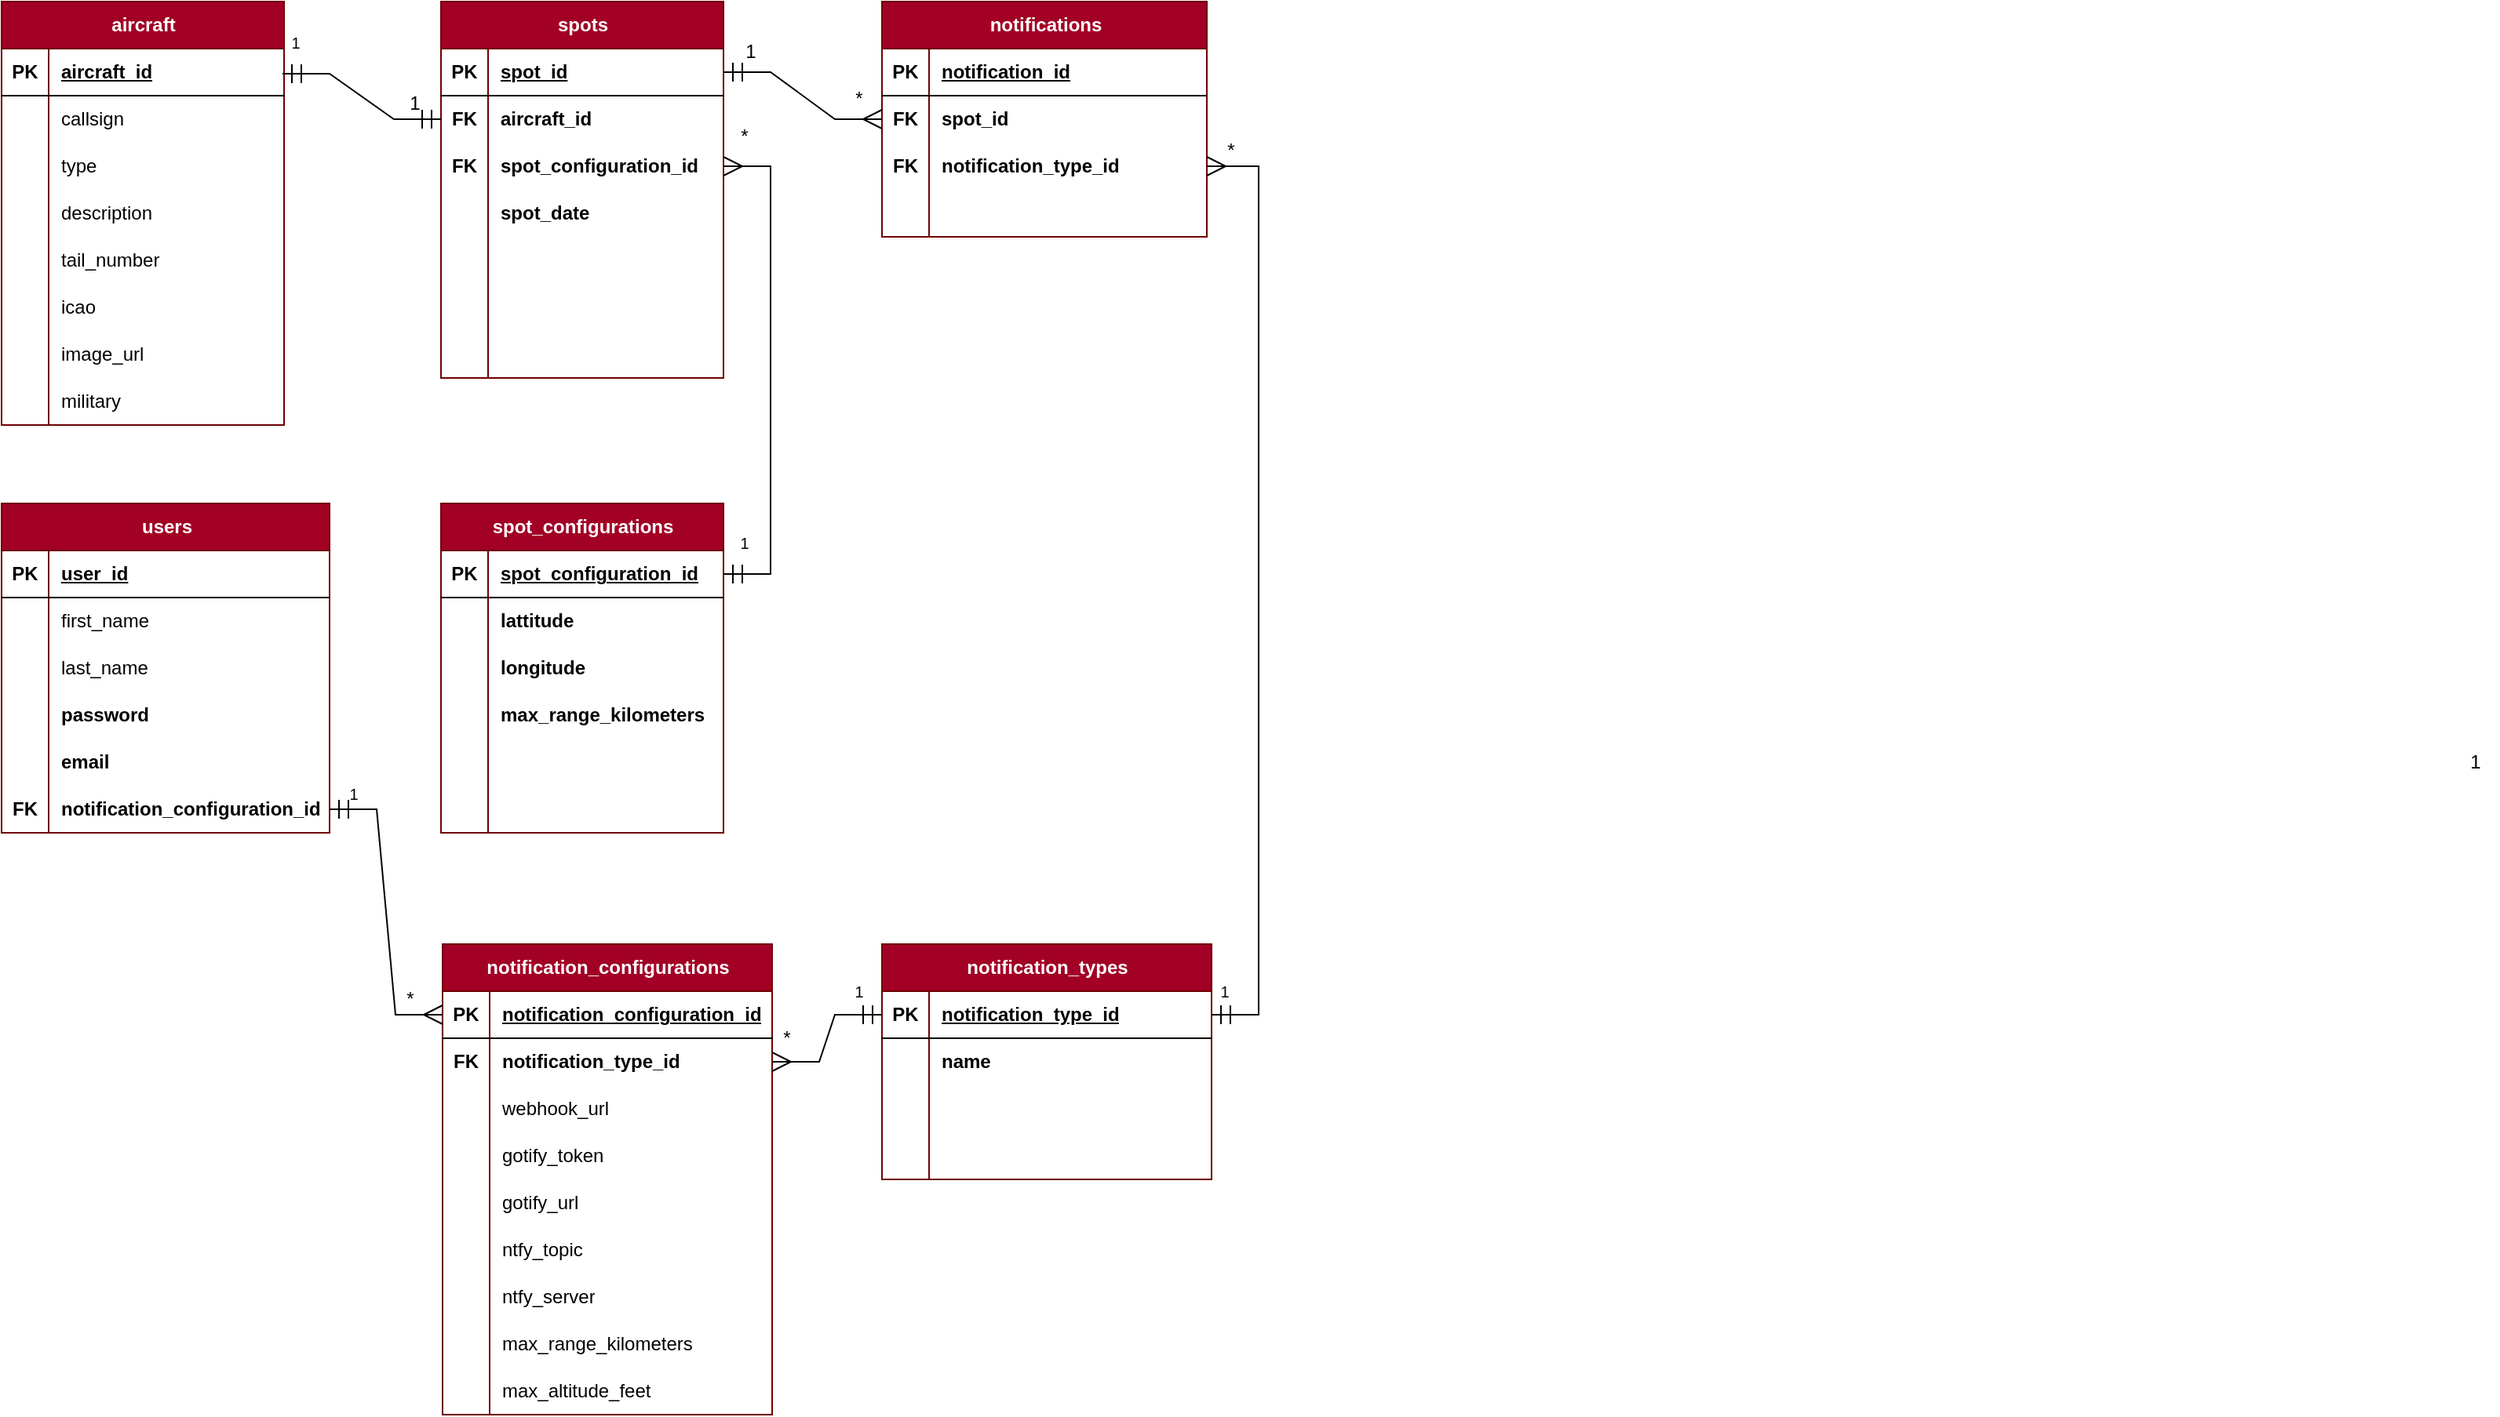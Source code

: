 <mxfile>
    <diagram name="Page-1" id="jRDV_WzgWw87SfVcb7c_">
        <mxGraphModel dx="1139" dy="764" grid="1" gridSize="10" guides="1" tooltips="1" connect="1" arrows="1" fold="1" page="1" pageScale="1" pageWidth="850" pageHeight="1100" math="0" shadow="0">
            <root>
                <mxCell id="0"/>
                <mxCell id="1" parent="0"/>
                <mxCell id="G4-IsYLLyJmyo3rNZANd-27" value="users" style="shape=table;startSize=30;container=1;collapsible=1;childLayout=tableLayout;fixedRows=1;rowLines=0;fontStyle=1;align=center;resizeLast=1;html=1;fillColor=#a20025;strokeColor=#6F0000;fontColor=#ffffff;" parent="1" vertex="1">
                    <mxGeometry x="39" y="400" width="209" height="210" as="geometry"/>
                </mxCell>
                <mxCell id="G4-IsYLLyJmyo3rNZANd-28" value="" style="shape=tableRow;horizontal=0;startSize=0;swimlaneHead=0;swimlaneBody=0;fillColor=none;collapsible=0;dropTarget=0;points=[[0,0.5],[1,0.5]];portConstraint=eastwest;top=0;left=0;right=0;bottom=1;" parent="G4-IsYLLyJmyo3rNZANd-27" vertex="1">
                    <mxGeometry y="30" width="209" height="30" as="geometry"/>
                </mxCell>
                <mxCell id="G4-IsYLLyJmyo3rNZANd-29" value="PK" style="shape=partialRectangle;connectable=0;fillColor=none;top=0;left=0;bottom=0;right=0;fontStyle=1;overflow=hidden;whiteSpace=wrap;html=1;" parent="G4-IsYLLyJmyo3rNZANd-28" vertex="1">
                    <mxGeometry width="30" height="30" as="geometry">
                        <mxRectangle width="30" height="30" as="alternateBounds"/>
                    </mxGeometry>
                </mxCell>
                <mxCell id="G4-IsYLLyJmyo3rNZANd-30" value="user_id" style="shape=partialRectangle;connectable=0;fillColor=none;top=0;left=0;bottom=0;right=0;align=left;spacingLeft=6;fontStyle=5;overflow=hidden;whiteSpace=wrap;html=1;" parent="G4-IsYLLyJmyo3rNZANd-28" vertex="1">
                    <mxGeometry x="30" width="179" height="30" as="geometry">
                        <mxRectangle width="179" height="30" as="alternateBounds"/>
                    </mxGeometry>
                </mxCell>
                <mxCell id="G4-IsYLLyJmyo3rNZANd-286" value="" style="shape=tableRow;horizontal=0;startSize=0;swimlaneHead=0;swimlaneBody=0;fillColor=none;collapsible=0;dropTarget=0;points=[[0,0.5],[1,0.5]];portConstraint=eastwest;top=0;left=0;right=0;bottom=0;" parent="G4-IsYLLyJmyo3rNZANd-27" vertex="1">
                    <mxGeometry y="60" width="209" height="30" as="geometry"/>
                </mxCell>
                <mxCell id="G4-IsYLLyJmyo3rNZANd-287" value="" style="shape=partialRectangle;connectable=0;fillColor=none;top=0;left=0;bottom=0;right=0;editable=1;overflow=hidden;whiteSpace=wrap;html=1;" parent="G4-IsYLLyJmyo3rNZANd-286" vertex="1">
                    <mxGeometry width="30" height="30" as="geometry">
                        <mxRectangle width="30" height="30" as="alternateBounds"/>
                    </mxGeometry>
                </mxCell>
                <mxCell id="G4-IsYLLyJmyo3rNZANd-288" value="first_name" style="shape=partialRectangle;connectable=0;fillColor=none;top=0;left=0;bottom=0;right=0;align=left;spacingLeft=6;overflow=hidden;whiteSpace=wrap;html=1;" parent="G4-IsYLLyJmyo3rNZANd-286" vertex="1">
                    <mxGeometry x="30" width="179" height="30" as="geometry">
                        <mxRectangle width="179" height="30" as="alternateBounds"/>
                    </mxGeometry>
                </mxCell>
                <mxCell id="G4-IsYLLyJmyo3rNZANd-34" value="" style="shape=tableRow;horizontal=0;startSize=0;swimlaneHead=0;swimlaneBody=0;fillColor=none;collapsible=0;dropTarget=0;points=[[0,0.5],[1,0.5]];portConstraint=eastwest;top=0;left=0;right=0;bottom=0;" parent="G4-IsYLLyJmyo3rNZANd-27" vertex="1">
                    <mxGeometry y="90" width="209" height="30" as="geometry"/>
                </mxCell>
                <mxCell id="G4-IsYLLyJmyo3rNZANd-35" value="" style="shape=partialRectangle;connectable=0;fillColor=none;top=0;left=0;bottom=0;right=0;editable=1;overflow=hidden;whiteSpace=wrap;html=1;" parent="G4-IsYLLyJmyo3rNZANd-34" vertex="1">
                    <mxGeometry width="30" height="30" as="geometry">
                        <mxRectangle width="30" height="30" as="alternateBounds"/>
                    </mxGeometry>
                </mxCell>
                <mxCell id="G4-IsYLLyJmyo3rNZANd-36" value="last_name" style="shape=partialRectangle;connectable=0;fillColor=none;top=0;left=0;bottom=0;right=0;align=left;spacingLeft=6;overflow=hidden;whiteSpace=wrap;html=1;" parent="G4-IsYLLyJmyo3rNZANd-34" vertex="1">
                    <mxGeometry x="30" width="179" height="30" as="geometry">
                        <mxRectangle width="179" height="30" as="alternateBounds"/>
                    </mxGeometry>
                </mxCell>
                <mxCell id="G4-IsYLLyJmyo3rNZANd-289" value="" style="shape=tableRow;horizontal=0;startSize=0;swimlaneHead=0;swimlaneBody=0;fillColor=none;collapsible=0;dropTarget=0;points=[[0,0.5],[1,0.5]];portConstraint=eastwest;top=0;left=0;right=0;bottom=0;" parent="G4-IsYLLyJmyo3rNZANd-27" vertex="1">
                    <mxGeometry y="120" width="209" height="30" as="geometry"/>
                </mxCell>
                <mxCell id="G4-IsYLLyJmyo3rNZANd-290" value="" style="shape=partialRectangle;connectable=0;fillColor=none;top=0;left=0;bottom=0;right=0;editable=1;overflow=hidden;whiteSpace=wrap;html=1;" parent="G4-IsYLLyJmyo3rNZANd-289" vertex="1">
                    <mxGeometry width="30" height="30" as="geometry">
                        <mxRectangle width="30" height="30" as="alternateBounds"/>
                    </mxGeometry>
                </mxCell>
                <mxCell id="G4-IsYLLyJmyo3rNZANd-291" value="&lt;b&gt;password&lt;/b&gt;" style="shape=partialRectangle;connectable=0;fillColor=none;top=0;left=0;bottom=0;right=0;align=left;spacingLeft=6;overflow=hidden;whiteSpace=wrap;html=1;" parent="G4-IsYLLyJmyo3rNZANd-289" vertex="1">
                    <mxGeometry x="30" width="179" height="30" as="geometry">
                        <mxRectangle width="179" height="30" as="alternateBounds"/>
                    </mxGeometry>
                </mxCell>
                <mxCell id="G4-IsYLLyJmyo3rNZANd-283" value="" style="shape=tableRow;horizontal=0;startSize=0;swimlaneHead=0;swimlaneBody=0;fillColor=none;collapsible=0;dropTarget=0;points=[[0,0.5],[1,0.5]];portConstraint=eastwest;top=0;left=0;right=0;bottom=0;" parent="G4-IsYLLyJmyo3rNZANd-27" vertex="1">
                    <mxGeometry y="150" width="209" height="30" as="geometry"/>
                </mxCell>
                <mxCell id="G4-IsYLLyJmyo3rNZANd-284" value="" style="shape=partialRectangle;connectable=0;fillColor=none;top=0;left=0;bottom=0;right=0;editable=1;overflow=hidden;whiteSpace=wrap;html=1;" parent="G4-IsYLLyJmyo3rNZANd-283" vertex="1">
                    <mxGeometry width="30" height="30" as="geometry">
                        <mxRectangle width="30" height="30" as="alternateBounds"/>
                    </mxGeometry>
                </mxCell>
                <mxCell id="G4-IsYLLyJmyo3rNZANd-285" value="&lt;b&gt;email&lt;/b&gt;" style="shape=partialRectangle;connectable=0;fillColor=none;top=0;left=0;bottom=0;right=0;align=left;spacingLeft=6;overflow=hidden;whiteSpace=wrap;html=1;" parent="G4-IsYLLyJmyo3rNZANd-283" vertex="1">
                    <mxGeometry x="30" width="179" height="30" as="geometry">
                        <mxRectangle width="179" height="30" as="alternateBounds"/>
                    </mxGeometry>
                </mxCell>
                <mxCell id="G4-IsYLLyJmyo3rNZANd-37" value="" style="shape=tableRow;horizontal=0;startSize=0;swimlaneHead=0;swimlaneBody=0;fillColor=none;collapsible=0;dropTarget=0;points=[[0,0.5],[1,0.5]];portConstraint=eastwest;top=0;left=0;right=0;bottom=0;" parent="G4-IsYLLyJmyo3rNZANd-27" vertex="1">
                    <mxGeometry y="180" width="209" height="30" as="geometry"/>
                </mxCell>
                <mxCell id="G4-IsYLLyJmyo3rNZANd-38" value="FK" style="shape=partialRectangle;connectable=0;fillColor=none;top=0;left=0;bottom=0;right=0;editable=1;overflow=hidden;whiteSpace=wrap;html=1;fontStyle=1" parent="G4-IsYLLyJmyo3rNZANd-37" vertex="1">
                    <mxGeometry width="30" height="30" as="geometry">
                        <mxRectangle width="30" height="30" as="alternateBounds"/>
                    </mxGeometry>
                </mxCell>
                <mxCell id="G4-IsYLLyJmyo3rNZANd-39" value="&lt;b&gt;notification_configuration_id&lt;/b&gt;" style="shape=partialRectangle;connectable=0;fillColor=none;top=0;left=0;bottom=0;right=0;align=left;spacingLeft=6;overflow=hidden;whiteSpace=wrap;html=1;" parent="G4-IsYLLyJmyo3rNZANd-37" vertex="1">
                    <mxGeometry x="30" width="179" height="30" as="geometry">
                        <mxRectangle width="179" height="30" as="alternateBounds"/>
                    </mxGeometry>
                </mxCell>
                <mxCell id="G4-IsYLLyJmyo3rNZANd-92" value="spots" style="shape=table;startSize=30;container=1;collapsible=1;childLayout=tableLayout;fixedRows=1;rowLines=0;fontStyle=1;align=center;resizeLast=1;html=1;fillColor=#a20025;strokeColor=#6F0000;fontColor=#ffffff;" parent="1" vertex="1">
                    <mxGeometry x="319" y="80" width="180" height="240" as="geometry"/>
                </mxCell>
                <mxCell id="G4-IsYLLyJmyo3rNZANd-93" value="" style="shape=tableRow;horizontal=0;startSize=0;swimlaneHead=0;swimlaneBody=0;fillColor=none;collapsible=0;dropTarget=0;points=[[0,0.5],[1,0.5]];portConstraint=eastwest;top=0;left=0;right=0;bottom=1;" parent="G4-IsYLLyJmyo3rNZANd-92" vertex="1">
                    <mxGeometry y="30" width="180" height="30" as="geometry"/>
                </mxCell>
                <mxCell id="G4-IsYLLyJmyo3rNZANd-94" value="PK" style="shape=partialRectangle;connectable=0;fillColor=none;top=0;left=0;bottom=0;right=0;fontStyle=1;overflow=hidden;whiteSpace=wrap;html=1;" parent="G4-IsYLLyJmyo3rNZANd-93" vertex="1">
                    <mxGeometry width="30" height="30" as="geometry">
                        <mxRectangle width="30" height="30" as="alternateBounds"/>
                    </mxGeometry>
                </mxCell>
                <mxCell id="G4-IsYLLyJmyo3rNZANd-95" value="spot_id" style="shape=partialRectangle;connectable=0;fillColor=none;top=0;left=0;bottom=0;right=0;align=left;spacingLeft=6;fontStyle=5;overflow=hidden;whiteSpace=wrap;html=1;" parent="G4-IsYLLyJmyo3rNZANd-93" vertex="1">
                    <mxGeometry x="30" width="150" height="30" as="geometry">
                        <mxRectangle width="150" height="30" as="alternateBounds"/>
                    </mxGeometry>
                </mxCell>
                <mxCell id="G4-IsYLLyJmyo3rNZANd-96" value="" style="shape=tableRow;horizontal=0;startSize=0;swimlaneHead=0;swimlaneBody=0;fillColor=none;collapsible=0;dropTarget=0;points=[[0,0.5],[1,0.5]];portConstraint=eastwest;top=0;left=0;right=0;bottom=0;" parent="G4-IsYLLyJmyo3rNZANd-92" vertex="1">
                    <mxGeometry y="60" width="180" height="30" as="geometry"/>
                </mxCell>
                <mxCell id="G4-IsYLLyJmyo3rNZANd-97" value="FK" style="shape=partialRectangle;connectable=0;fillColor=none;top=0;left=0;bottom=0;right=0;editable=1;overflow=hidden;whiteSpace=wrap;html=1;fontStyle=1" parent="G4-IsYLLyJmyo3rNZANd-96" vertex="1">
                    <mxGeometry width="30" height="30" as="geometry">
                        <mxRectangle width="30" height="30" as="alternateBounds"/>
                    </mxGeometry>
                </mxCell>
                <mxCell id="G4-IsYLLyJmyo3rNZANd-98" value="aircraft_id" style="shape=partialRectangle;connectable=0;fillColor=none;top=0;left=0;bottom=0;right=0;align=left;spacingLeft=6;overflow=hidden;whiteSpace=wrap;html=1;fontStyle=1" parent="G4-IsYLLyJmyo3rNZANd-96" vertex="1">
                    <mxGeometry x="30" width="150" height="30" as="geometry">
                        <mxRectangle width="150" height="30" as="alternateBounds"/>
                    </mxGeometry>
                </mxCell>
                <mxCell id="G4-IsYLLyJmyo3rNZANd-322" value="" style="shape=tableRow;horizontal=0;startSize=0;swimlaneHead=0;swimlaneBody=0;fillColor=none;collapsible=0;dropTarget=0;points=[[0,0.5],[1,0.5]];portConstraint=eastwest;top=0;left=0;right=0;bottom=0;" parent="G4-IsYLLyJmyo3rNZANd-92" vertex="1">
                    <mxGeometry y="90" width="180" height="30" as="geometry"/>
                </mxCell>
                <mxCell id="G4-IsYLLyJmyo3rNZANd-323" value="FK" style="shape=partialRectangle;connectable=0;fillColor=none;top=0;left=0;bottom=0;right=0;editable=1;overflow=hidden;whiteSpace=wrap;html=1;fontStyle=1" parent="G4-IsYLLyJmyo3rNZANd-322" vertex="1">
                    <mxGeometry width="30" height="30" as="geometry">
                        <mxRectangle width="30" height="30" as="alternateBounds"/>
                    </mxGeometry>
                </mxCell>
                <mxCell id="G4-IsYLLyJmyo3rNZANd-324" value="spot_configuration_id" style="shape=partialRectangle;connectable=0;fillColor=none;top=0;left=0;bottom=0;right=0;align=left;spacingLeft=6;overflow=hidden;whiteSpace=wrap;html=1;fontStyle=1" parent="G4-IsYLLyJmyo3rNZANd-322" vertex="1">
                    <mxGeometry x="30" width="150" height="30" as="geometry">
                        <mxRectangle width="150" height="30" as="alternateBounds"/>
                    </mxGeometry>
                </mxCell>
                <mxCell id="G4-IsYLLyJmyo3rNZANd-299" value="" style="shape=tableRow;horizontal=0;startSize=0;swimlaneHead=0;swimlaneBody=0;fillColor=none;collapsible=0;dropTarget=0;points=[[0,0.5],[1,0.5]];portConstraint=eastwest;top=0;left=0;right=0;bottom=0;" parent="G4-IsYLLyJmyo3rNZANd-92" vertex="1">
                    <mxGeometry y="120" width="180" height="30" as="geometry"/>
                </mxCell>
                <mxCell id="G4-IsYLLyJmyo3rNZANd-300" value="" style="shape=partialRectangle;connectable=0;fillColor=none;top=0;left=0;bottom=0;right=0;editable=1;overflow=hidden;whiteSpace=wrap;html=1;fontStyle=1" parent="G4-IsYLLyJmyo3rNZANd-299" vertex="1">
                    <mxGeometry width="30" height="30" as="geometry">
                        <mxRectangle width="30" height="30" as="alternateBounds"/>
                    </mxGeometry>
                </mxCell>
                <mxCell id="G4-IsYLLyJmyo3rNZANd-301" value="spot_date" style="shape=partialRectangle;connectable=0;fillColor=none;top=0;left=0;bottom=0;right=0;align=left;spacingLeft=6;overflow=hidden;whiteSpace=wrap;html=1;fontStyle=1" parent="G4-IsYLLyJmyo3rNZANd-299" vertex="1">
                    <mxGeometry x="30" width="150" height="30" as="geometry">
                        <mxRectangle width="150" height="30" as="alternateBounds"/>
                    </mxGeometry>
                </mxCell>
                <mxCell id="G4-IsYLLyJmyo3rNZANd-99" value="" style="shape=tableRow;horizontal=0;startSize=0;swimlaneHead=0;swimlaneBody=0;fillColor=none;collapsible=0;dropTarget=0;points=[[0,0.5],[1,0.5]];portConstraint=eastwest;top=0;left=0;right=0;bottom=0;" parent="G4-IsYLLyJmyo3rNZANd-92" vertex="1">
                    <mxGeometry y="150" width="180" height="30" as="geometry"/>
                </mxCell>
                <mxCell id="G4-IsYLLyJmyo3rNZANd-100" value="" style="shape=partialRectangle;connectable=0;fillColor=none;top=0;left=0;bottom=0;right=0;editable=1;overflow=hidden;whiteSpace=wrap;html=1;" parent="G4-IsYLLyJmyo3rNZANd-99" vertex="1">
                    <mxGeometry width="30" height="30" as="geometry">
                        <mxRectangle width="30" height="30" as="alternateBounds"/>
                    </mxGeometry>
                </mxCell>
                <mxCell id="G4-IsYLLyJmyo3rNZANd-101" value="" style="shape=partialRectangle;connectable=0;fillColor=none;top=0;left=0;bottom=0;right=0;align=left;spacingLeft=6;overflow=hidden;whiteSpace=wrap;html=1;" parent="G4-IsYLLyJmyo3rNZANd-99" vertex="1">
                    <mxGeometry x="30" width="150" height="30" as="geometry">
                        <mxRectangle width="150" height="30" as="alternateBounds"/>
                    </mxGeometry>
                </mxCell>
                <mxCell id="G4-IsYLLyJmyo3rNZANd-102" value="" style="shape=tableRow;horizontal=0;startSize=0;swimlaneHead=0;swimlaneBody=0;fillColor=none;collapsible=0;dropTarget=0;points=[[0,0.5],[1,0.5]];portConstraint=eastwest;top=0;left=0;right=0;bottom=0;" parent="G4-IsYLLyJmyo3rNZANd-92" vertex="1">
                    <mxGeometry y="180" width="180" height="30" as="geometry"/>
                </mxCell>
                <mxCell id="G4-IsYLLyJmyo3rNZANd-103" value="" style="shape=partialRectangle;connectable=0;fillColor=none;top=0;left=0;bottom=0;right=0;editable=1;overflow=hidden;whiteSpace=wrap;html=1;" parent="G4-IsYLLyJmyo3rNZANd-102" vertex="1">
                    <mxGeometry width="30" height="30" as="geometry">
                        <mxRectangle width="30" height="30" as="alternateBounds"/>
                    </mxGeometry>
                </mxCell>
                <mxCell id="G4-IsYLLyJmyo3rNZANd-104" value="" style="shape=partialRectangle;connectable=0;fillColor=none;top=0;left=0;bottom=0;right=0;align=left;spacingLeft=6;overflow=hidden;whiteSpace=wrap;html=1;" parent="G4-IsYLLyJmyo3rNZANd-102" vertex="1">
                    <mxGeometry x="30" width="150" height="30" as="geometry">
                        <mxRectangle width="150" height="30" as="alternateBounds"/>
                    </mxGeometry>
                </mxCell>
                <mxCell id="G4-IsYLLyJmyo3rNZANd-230" value="" style="shape=tableRow;horizontal=0;startSize=0;swimlaneHead=0;swimlaneBody=0;fillColor=none;collapsible=0;dropTarget=0;points=[[0,0.5],[1,0.5]];portConstraint=eastwest;top=0;left=0;right=0;bottom=0;" parent="G4-IsYLLyJmyo3rNZANd-92" vertex="1">
                    <mxGeometry y="210" width="180" height="30" as="geometry"/>
                </mxCell>
                <mxCell id="G4-IsYLLyJmyo3rNZANd-231" value="" style="shape=partialRectangle;connectable=0;fillColor=none;top=0;left=0;bottom=0;right=0;editable=1;overflow=hidden;whiteSpace=wrap;html=1;" parent="G4-IsYLLyJmyo3rNZANd-230" vertex="1">
                    <mxGeometry width="30" height="30" as="geometry">
                        <mxRectangle width="30" height="30" as="alternateBounds"/>
                    </mxGeometry>
                </mxCell>
                <mxCell id="G4-IsYLLyJmyo3rNZANd-232" value="" style="shape=partialRectangle;connectable=0;fillColor=none;top=0;left=0;bottom=0;right=0;align=left;spacingLeft=6;overflow=hidden;whiteSpace=wrap;html=1;" parent="G4-IsYLLyJmyo3rNZANd-230" vertex="1">
                    <mxGeometry x="30" width="150" height="30" as="geometry">
                        <mxRectangle width="150" height="30" as="alternateBounds"/>
                    </mxGeometry>
                </mxCell>
                <mxCell id="G4-IsYLLyJmyo3rNZANd-148" value="aircraft" style="shape=table;startSize=30;container=1;collapsible=1;childLayout=tableLayout;fixedRows=1;rowLines=0;fontStyle=1;align=center;resizeLast=1;html=1;fillColor=#a20025;strokeColor=#6F0000;fontColor=#ffffff;" parent="1" vertex="1">
                    <mxGeometry x="39" y="80" width="180" height="270" as="geometry"/>
                </mxCell>
                <mxCell id="G4-IsYLLyJmyo3rNZANd-149" value="" style="shape=tableRow;horizontal=0;startSize=0;swimlaneHead=0;swimlaneBody=0;fillColor=none;collapsible=0;dropTarget=0;points=[[0,0.5],[1,0.5]];portConstraint=eastwest;top=0;left=0;right=0;bottom=1;" parent="G4-IsYLLyJmyo3rNZANd-148" vertex="1">
                    <mxGeometry y="30" width="180" height="30" as="geometry"/>
                </mxCell>
                <mxCell id="G4-IsYLLyJmyo3rNZANd-150" value="PK" style="shape=partialRectangle;connectable=0;fillColor=none;top=0;left=0;bottom=0;right=0;fontStyle=1;overflow=hidden;whiteSpace=wrap;html=1;" parent="G4-IsYLLyJmyo3rNZANd-149" vertex="1">
                    <mxGeometry width="30" height="30" as="geometry">
                        <mxRectangle width="30" height="30" as="alternateBounds"/>
                    </mxGeometry>
                </mxCell>
                <mxCell id="G4-IsYLLyJmyo3rNZANd-151" value="aircraft_id" style="shape=partialRectangle;connectable=0;fillColor=none;top=0;left=0;bottom=0;right=0;align=left;spacingLeft=6;fontStyle=5;overflow=hidden;whiteSpace=wrap;html=1;" parent="G4-IsYLLyJmyo3rNZANd-149" vertex="1">
                    <mxGeometry x="30" width="150" height="30" as="geometry">
                        <mxRectangle width="150" height="30" as="alternateBounds"/>
                    </mxGeometry>
                </mxCell>
                <mxCell id="G4-IsYLLyJmyo3rNZANd-152" value="" style="shape=tableRow;horizontal=0;startSize=0;swimlaneHead=0;swimlaneBody=0;fillColor=none;collapsible=0;dropTarget=0;points=[[0,0.5],[1,0.5]];portConstraint=eastwest;top=0;left=0;right=0;bottom=0;" parent="G4-IsYLLyJmyo3rNZANd-148" vertex="1">
                    <mxGeometry y="60" width="180" height="30" as="geometry"/>
                </mxCell>
                <mxCell id="G4-IsYLLyJmyo3rNZANd-153" value="" style="shape=partialRectangle;connectable=0;fillColor=none;top=0;left=0;bottom=0;right=0;editable=1;overflow=hidden;whiteSpace=wrap;html=1;" parent="G4-IsYLLyJmyo3rNZANd-152" vertex="1">
                    <mxGeometry width="30" height="30" as="geometry">
                        <mxRectangle width="30" height="30" as="alternateBounds"/>
                    </mxGeometry>
                </mxCell>
                <mxCell id="G4-IsYLLyJmyo3rNZANd-154" value="&lt;div&gt;callsign&lt;/div&gt;" style="shape=partialRectangle;connectable=0;fillColor=none;top=0;left=0;bottom=0;right=0;align=left;spacingLeft=6;overflow=hidden;whiteSpace=wrap;html=1;" parent="G4-IsYLLyJmyo3rNZANd-152" vertex="1">
                    <mxGeometry x="30" width="150" height="30" as="geometry">
                        <mxRectangle width="150" height="30" as="alternateBounds"/>
                    </mxGeometry>
                </mxCell>
                <mxCell id="G4-IsYLLyJmyo3rNZANd-155" value="" style="shape=tableRow;horizontal=0;startSize=0;swimlaneHead=0;swimlaneBody=0;fillColor=none;collapsible=0;dropTarget=0;points=[[0,0.5],[1,0.5]];portConstraint=eastwest;top=0;left=0;right=0;bottom=0;" parent="G4-IsYLLyJmyo3rNZANd-148" vertex="1">
                    <mxGeometry y="90" width="180" height="30" as="geometry"/>
                </mxCell>
                <mxCell id="G4-IsYLLyJmyo3rNZANd-156" value="" style="shape=partialRectangle;connectable=0;fillColor=none;top=0;left=0;bottom=0;right=0;editable=1;overflow=hidden;whiteSpace=wrap;html=1;" parent="G4-IsYLLyJmyo3rNZANd-155" vertex="1">
                    <mxGeometry width="30" height="30" as="geometry">
                        <mxRectangle width="30" height="30" as="alternateBounds"/>
                    </mxGeometry>
                </mxCell>
                <mxCell id="G4-IsYLLyJmyo3rNZANd-157" value="type" style="shape=partialRectangle;connectable=0;fillColor=none;top=0;left=0;bottom=0;right=0;align=left;spacingLeft=6;overflow=hidden;whiteSpace=wrap;html=1;" parent="G4-IsYLLyJmyo3rNZANd-155" vertex="1">
                    <mxGeometry x="30" width="150" height="30" as="geometry">
                        <mxRectangle width="150" height="30" as="alternateBounds"/>
                    </mxGeometry>
                </mxCell>
                <mxCell id="G4-IsYLLyJmyo3rNZANd-227" value="" style="shape=tableRow;horizontal=0;startSize=0;swimlaneHead=0;swimlaneBody=0;fillColor=none;collapsible=0;dropTarget=0;points=[[0,0.5],[1,0.5]];portConstraint=eastwest;top=0;left=0;right=0;bottom=0;" parent="G4-IsYLLyJmyo3rNZANd-148" vertex="1">
                    <mxGeometry y="120" width="180" height="30" as="geometry"/>
                </mxCell>
                <mxCell id="G4-IsYLLyJmyo3rNZANd-228" value="" style="shape=partialRectangle;connectable=0;fillColor=none;top=0;left=0;bottom=0;right=0;editable=1;overflow=hidden;whiteSpace=wrap;html=1;" parent="G4-IsYLLyJmyo3rNZANd-227" vertex="1">
                    <mxGeometry width="30" height="30" as="geometry">
                        <mxRectangle width="30" height="30" as="alternateBounds"/>
                    </mxGeometry>
                </mxCell>
                <mxCell id="G4-IsYLLyJmyo3rNZANd-229" value="&lt;div&gt;description&lt;/div&gt;" style="shape=partialRectangle;connectable=0;fillColor=none;top=0;left=0;bottom=0;right=0;align=left;spacingLeft=6;overflow=hidden;whiteSpace=wrap;html=1;" parent="G4-IsYLLyJmyo3rNZANd-227" vertex="1">
                    <mxGeometry x="30" width="150" height="30" as="geometry">
                        <mxRectangle width="150" height="30" as="alternateBounds"/>
                    </mxGeometry>
                </mxCell>
                <mxCell id="G4-IsYLLyJmyo3rNZANd-158" value="" style="shape=tableRow;horizontal=0;startSize=0;swimlaneHead=0;swimlaneBody=0;fillColor=none;collapsible=0;dropTarget=0;points=[[0,0.5],[1,0.5]];portConstraint=eastwest;top=0;left=0;right=0;bottom=0;" parent="G4-IsYLLyJmyo3rNZANd-148" vertex="1">
                    <mxGeometry y="150" width="180" height="30" as="geometry"/>
                </mxCell>
                <mxCell id="G4-IsYLLyJmyo3rNZANd-159" value="" style="shape=partialRectangle;connectable=0;fillColor=none;top=0;left=0;bottom=0;right=0;editable=1;overflow=hidden;whiteSpace=wrap;html=1;" parent="G4-IsYLLyJmyo3rNZANd-158" vertex="1">
                    <mxGeometry width="30" height="30" as="geometry">
                        <mxRectangle width="30" height="30" as="alternateBounds"/>
                    </mxGeometry>
                </mxCell>
                <mxCell id="G4-IsYLLyJmyo3rNZANd-160" value="tail_number" style="shape=partialRectangle;connectable=0;fillColor=none;top=0;left=0;bottom=0;right=0;align=left;spacingLeft=6;overflow=hidden;whiteSpace=wrap;html=1;" parent="G4-IsYLLyJmyo3rNZANd-158" vertex="1">
                    <mxGeometry x="30" width="150" height="30" as="geometry">
                        <mxRectangle width="150" height="30" as="alternateBounds"/>
                    </mxGeometry>
                </mxCell>
                <mxCell id="G4-IsYLLyJmyo3rNZANd-174" value="" style="shape=tableRow;horizontal=0;startSize=0;swimlaneHead=0;swimlaneBody=0;fillColor=none;collapsible=0;dropTarget=0;points=[[0,0.5],[1,0.5]];portConstraint=eastwest;top=0;left=0;right=0;bottom=0;" parent="G4-IsYLLyJmyo3rNZANd-148" vertex="1">
                    <mxGeometry y="180" width="180" height="30" as="geometry"/>
                </mxCell>
                <mxCell id="G4-IsYLLyJmyo3rNZANd-175" value="&lt;span style=&quot;white-space: pre;&quot;&gt;&#9;&lt;/span&gt;&lt;span style=&quot;white-space: pre;&quot;&gt;&#9;&lt;/span&gt;d" style="shape=partialRectangle;connectable=0;fillColor=none;top=0;left=0;bottom=0;right=0;editable=1;overflow=hidden;whiteSpace=wrap;html=1;" parent="G4-IsYLLyJmyo3rNZANd-174" vertex="1">
                    <mxGeometry width="30" height="30" as="geometry">
                        <mxRectangle width="30" height="30" as="alternateBounds"/>
                    </mxGeometry>
                </mxCell>
                <mxCell id="G4-IsYLLyJmyo3rNZANd-176" value="icao" style="shape=partialRectangle;connectable=0;fillColor=none;top=0;left=0;bottom=0;right=0;align=left;spacingLeft=6;overflow=hidden;whiteSpace=wrap;html=1;" parent="G4-IsYLLyJmyo3rNZANd-174" vertex="1">
                    <mxGeometry x="30" width="150" height="30" as="geometry">
                        <mxRectangle width="150" height="30" as="alternateBounds"/>
                    </mxGeometry>
                </mxCell>
                <mxCell id="G4-IsYLLyJmyo3rNZANd-221" value="" style="shape=tableRow;horizontal=0;startSize=0;swimlaneHead=0;swimlaneBody=0;fillColor=none;collapsible=0;dropTarget=0;points=[[0,0.5],[1,0.5]];portConstraint=eastwest;top=0;left=0;right=0;bottom=0;" parent="G4-IsYLLyJmyo3rNZANd-148" vertex="1">
                    <mxGeometry y="210" width="180" height="30" as="geometry"/>
                </mxCell>
                <mxCell id="G4-IsYLLyJmyo3rNZANd-222" value="&lt;span style=&quot;white-space: pre;&quot;&gt;&#9;&lt;/span&gt;&lt;span style=&quot;white-space: pre;&quot;&gt;&#9;&lt;/span&gt;d" style="shape=partialRectangle;connectable=0;fillColor=none;top=0;left=0;bottom=0;right=0;editable=1;overflow=hidden;whiteSpace=wrap;html=1;" parent="G4-IsYLLyJmyo3rNZANd-221" vertex="1">
                    <mxGeometry width="30" height="30" as="geometry">
                        <mxRectangle width="30" height="30" as="alternateBounds"/>
                    </mxGeometry>
                </mxCell>
                <mxCell id="G4-IsYLLyJmyo3rNZANd-223" value="image_url" style="shape=partialRectangle;connectable=0;fillColor=none;top=0;left=0;bottom=0;right=0;align=left;spacingLeft=6;overflow=hidden;whiteSpace=wrap;html=1;" parent="G4-IsYLLyJmyo3rNZANd-221" vertex="1">
                    <mxGeometry x="30" width="150" height="30" as="geometry">
                        <mxRectangle width="150" height="30" as="alternateBounds"/>
                    </mxGeometry>
                </mxCell>
                <mxCell id="G4-IsYLLyJmyo3rNZANd-369" value="" style="shape=tableRow;horizontal=0;startSize=0;swimlaneHead=0;swimlaneBody=0;fillColor=none;collapsible=0;dropTarget=0;points=[[0,0.5],[1,0.5]];portConstraint=eastwest;top=0;left=0;right=0;bottom=0;" parent="G4-IsYLLyJmyo3rNZANd-148" vertex="1">
                    <mxGeometry y="240" width="180" height="30" as="geometry"/>
                </mxCell>
                <mxCell id="G4-IsYLLyJmyo3rNZANd-370" value="&lt;span style=&quot;white-space: pre;&quot;&gt;&#9;&lt;/span&gt;&lt;span style=&quot;white-space: pre;&quot;&gt;&#9;&lt;/span&gt;d" style="shape=partialRectangle;connectable=0;fillColor=none;top=0;left=0;bottom=0;right=0;editable=1;overflow=hidden;whiteSpace=wrap;html=1;" parent="G4-IsYLLyJmyo3rNZANd-369" vertex="1">
                    <mxGeometry width="30" height="30" as="geometry">
                        <mxRectangle width="30" height="30" as="alternateBounds"/>
                    </mxGeometry>
                </mxCell>
                <mxCell id="G4-IsYLLyJmyo3rNZANd-371" value="military" style="shape=partialRectangle;connectable=0;fillColor=none;top=0;left=0;bottom=0;right=0;align=left;spacingLeft=6;overflow=hidden;whiteSpace=wrap;html=1;" parent="G4-IsYLLyJmyo3rNZANd-369" vertex="1">
                    <mxGeometry x="30" width="150" height="30" as="geometry">
                        <mxRectangle width="150" height="30" as="alternateBounds"/>
                    </mxGeometry>
                </mxCell>
                <mxCell id="G4-IsYLLyJmyo3rNZANd-161" value="notifications" style="shape=table;startSize=30;container=1;collapsible=1;childLayout=tableLayout;fixedRows=1;rowLines=0;fontStyle=1;align=center;resizeLast=1;html=1;fillColor=#a20025;strokeColor=#6F0000;fontColor=#ffffff;" parent="1" vertex="1">
                    <mxGeometry x="600" y="80" width="207" height="150" as="geometry"/>
                </mxCell>
                <mxCell id="G4-IsYLLyJmyo3rNZANd-162" value="" style="shape=tableRow;horizontal=0;startSize=0;swimlaneHead=0;swimlaneBody=0;fillColor=none;collapsible=0;dropTarget=0;points=[[0,0.5],[1,0.5]];portConstraint=eastwest;top=0;left=0;right=0;bottom=1;" parent="G4-IsYLLyJmyo3rNZANd-161" vertex="1">
                    <mxGeometry y="30" width="207" height="30" as="geometry"/>
                </mxCell>
                <mxCell id="G4-IsYLLyJmyo3rNZANd-163" value="PK" style="shape=partialRectangle;connectable=0;fillColor=none;top=0;left=0;bottom=0;right=0;fontStyle=1;overflow=hidden;whiteSpace=wrap;html=1;" parent="G4-IsYLLyJmyo3rNZANd-162" vertex="1">
                    <mxGeometry width="30" height="30" as="geometry">
                        <mxRectangle width="30" height="30" as="alternateBounds"/>
                    </mxGeometry>
                </mxCell>
                <mxCell id="G4-IsYLLyJmyo3rNZANd-164" value="notification_id" style="shape=partialRectangle;connectable=0;fillColor=none;top=0;left=0;bottom=0;right=0;align=left;spacingLeft=6;fontStyle=5;overflow=hidden;whiteSpace=wrap;html=1;" parent="G4-IsYLLyJmyo3rNZANd-162" vertex="1">
                    <mxGeometry x="30" width="177" height="30" as="geometry">
                        <mxRectangle width="177" height="30" as="alternateBounds"/>
                    </mxGeometry>
                </mxCell>
                <mxCell id="G4-IsYLLyJmyo3rNZANd-165" value="" style="shape=tableRow;horizontal=0;startSize=0;swimlaneHead=0;swimlaneBody=0;fillColor=none;collapsible=0;dropTarget=0;points=[[0,0.5],[1,0.5]];portConstraint=eastwest;top=0;left=0;right=0;bottom=0;" parent="G4-IsYLLyJmyo3rNZANd-161" vertex="1">
                    <mxGeometry y="60" width="207" height="30" as="geometry"/>
                </mxCell>
                <mxCell id="G4-IsYLLyJmyo3rNZANd-166" value="FK" style="shape=partialRectangle;connectable=0;fillColor=none;top=0;left=0;bottom=0;right=0;editable=1;overflow=hidden;whiteSpace=wrap;html=1;fontStyle=1" parent="G4-IsYLLyJmyo3rNZANd-165" vertex="1">
                    <mxGeometry width="30" height="30" as="geometry">
                        <mxRectangle width="30" height="30" as="alternateBounds"/>
                    </mxGeometry>
                </mxCell>
                <mxCell id="G4-IsYLLyJmyo3rNZANd-167" value="spot_id" style="shape=partialRectangle;connectable=0;fillColor=none;top=0;left=0;bottom=0;right=0;align=left;spacingLeft=6;overflow=hidden;whiteSpace=wrap;html=1;fontStyle=1" parent="G4-IsYLLyJmyo3rNZANd-165" vertex="1">
                    <mxGeometry x="30" width="177" height="30" as="geometry">
                        <mxRectangle width="177" height="30" as="alternateBounds"/>
                    </mxGeometry>
                </mxCell>
                <mxCell id="G4-IsYLLyJmyo3rNZANd-168" value="" style="shape=tableRow;horizontal=0;startSize=0;swimlaneHead=0;swimlaneBody=0;fillColor=none;collapsible=0;dropTarget=0;points=[[0,0.5],[1,0.5]];portConstraint=eastwest;top=0;left=0;right=0;bottom=0;" parent="G4-IsYLLyJmyo3rNZANd-161" vertex="1">
                    <mxGeometry y="90" width="207" height="30" as="geometry"/>
                </mxCell>
                <mxCell id="G4-IsYLLyJmyo3rNZANd-169" value="FK" style="shape=partialRectangle;connectable=0;fillColor=none;top=0;left=0;bottom=0;right=0;editable=1;overflow=hidden;whiteSpace=wrap;html=1;fontStyle=1" parent="G4-IsYLLyJmyo3rNZANd-168" vertex="1">
                    <mxGeometry width="30" height="30" as="geometry">
                        <mxRectangle width="30" height="30" as="alternateBounds"/>
                    </mxGeometry>
                </mxCell>
                <mxCell id="G4-IsYLLyJmyo3rNZANd-170" value="&lt;b&gt;notification_type_id&lt;/b&gt;" style="shape=partialRectangle;connectable=0;fillColor=none;top=0;left=0;bottom=0;right=0;align=left;spacingLeft=6;overflow=hidden;whiteSpace=wrap;html=1;" parent="G4-IsYLLyJmyo3rNZANd-168" vertex="1">
                    <mxGeometry x="30" width="177" height="30" as="geometry">
                        <mxRectangle width="177" height="30" as="alternateBounds"/>
                    </mxGeometry>
                </mxCell>
                <mxCell id="G4-IsYLLyJmyo3rNZANd-171" value="" style="shape=tableRow;horizontal=0;startSize=0;swimlaneHead=0;swimlaneBody=0;fillColor=none;collapsible=0;dropTarget=0;points=[[0,0.5],[1,0.5]];portConstraint=eastwest;top=0;left=0;right=0;bottom=0;" parent="G4-IsYLLyJmyo3rNZANd-161" vertex="1">
                    <mxGeometry y="120" width="207" height="30" as="geometry"/>
                </mxCell>
                <mxCell id="G4-IsYLLyJmyo3rNZANd-172" value="" style="shape=partialRectangle;connectable=0;fillColor=none;top=0;left=0;bottom=0;right=0;editable=1;overflow=hidden;whiteSpace=wrap;html=1;" parent="G4-IsYLLyJmyo3rNZANd-171" vertex="1">
                    <mxGeometry width="30" height="30" as="geometry">
                        <mxRectangle width="30" height="30" as="alternateBounds"/>
                    </mxGeometry>
                </mxCell>
                <mxCell id="G4-IsYLLyJmyo3rNZANd-173" value="" style="shape=partialRectangle;connectable=0;fillColor=none;top=0;left=0;bottom=0;right=0;align=left;spacingLeft=6;overflow=hidden;whiteSpace=wrap;html=1;" parent="G4-IsYLLyJmyo3rNZANd-171" vertex="1">
                    <mxGeometry x="30" width="177" height="30" as="geometry">
                        <mxRectangle width="177" height="30" as="alternateBounds"/>
                    </mxGeometry>
                </mxCell>
                <mxCell id="G4-IsYLLyJmyo3rNZANd-179" value="1" style="text;html=1;align=center;verticalAlign=middle;resizable=0;points=[];autosize=1;strokeColor=none;fillColor=none;" parent="1" vertex="1">
                    <mxGeometry x="287" y="130" width="30" height="30" as="geometry"/>
                </mxCell>
                <mxCell id="G4-IsYLLyJmyo3rNZANd-180" value="" style="edgeStyle=entityRelationEdgeStyle;fontSize=12;html=1;endArrow=ERmandOne;startArrow=ERmandOne;rounded=0;endSize=10;startSize=10;startFill=0;endFill=0;" parent="1" target="G4-IsYLLyJmyo3rNZANd-96" edge="1">
                    <mxGeometry width="100" height="100" relative="1" as="geometry">
                        <mxPoint x="218" y="126" as="sourcePoint"/>
                        <mxPoint x="270" y="100" as="targetPoint"/>
                    </mxGeometry>
                </mxCell>
                <mxCell id="G4-IsYLLyJmyo3rNZANd-194" value="&lt;font style=&quot;font-size: 10px;&quot;&gt;1&lt;/font&gt;" style="text;html=1;align=center;verticalAlign=middle;resizable=0;points=[];autosize=1;strokeColor=none;fillColor=none;" parent="1" vertex="1">
                    <mxGeometry x="211" y="91" width="30" height="30" as="geometry"/>
                </mxCell>
                <mxCell id="G4-IsYLLyJmyo3rNZANd-196" value="1" style="text;html=1;align=center;verticalAlign=middle;resizable=0;points=[];autosize=1;strokeColor=none;fillColor=none;" parent="1" vertex="1">
                    <mxGeometry x="1600" y="550" width="30" height="30" as="geometry"/>
                </mxCell>
                <mxCell id="G4-IsYLLyJmyo3rNZANd-202" value="" style="edgeStyle=entityRelationEdgeStyle;fontSize=12;html=1;endArrow=ERmany;startArrow=ERmandOne;rounded=0;endSize=10;startSize=10;startFill=0;endFill=0;" parent="1" source="G4-IsYLLyJmyo3rNZANd-93" target="G4-IsYLLyJmyo3rNZANd-165" edge="1">
                    <mxGeometry width="100" height="100" relative="1" as="geometry">
                        <mxPoint x="781" y="164" as="sourcePoint"/>
                        <mxPoint x="882" y="134" as="targetPoint"/>
                    </mxGeometry>
                </mxCell>
                <mxCell id="G4-IsYLLyJmyo3rNZANd-204" value="&lt;font style=&quot;font-size: 10px;&quot;&gt;1&lt;/font&gt;" style="text;html=1;align=center;verticalAlign=middle;resizable=0;points=[];autosize=1;strokeColor=none;fillColor=none;" parent="1" vertex="1">
                    <mxGeometry x="497" y="410" width="30" height="30" as="geometry"/>
                </mxCell>
                <mxCell id="G4-IsYLLyJmyo3rNZANd-205" value="notification_types" style="shape=table;startSize=30;container=1;collapsible=1;childLayout=tableLayout;fixedRows=1;rowLines=0;fontStyle=1;align=center;resizeLast=1;html=1;fillColor=#a20025;strokeColor=#6F0000;fontColor=#ffffff;" parent="1" vertex="1">
                    <mxGeometry x="600" y="681" width="210" height="150" as="geometry"/>
                </mxCell>
                <mxCell id="G4-IsYLLyJmyo3rNZANd-206" value="" style="shape=tableRow;horizontal=0;startSize=0;swimlaneHead=0;swimlaneBody=0;fillColor=none;collapsible=0;dropTarget=0;points=[[0,0.5],[1,0.5]];portConstraint=eastwest;top=0;left=0;right=0;bottom=1;" parent="G4-IsYLLyJmyo3rNZANd-205" vertex="1">
                    <mxGeometry y="30" width="210" height="30" as="geometry"/>
                </mxCell>
                <mxCell id="G4-IsYLLyJmyo3rNZANd-207" value="PK" style="shape=partialRectangle;connectable=0;fillColor=none;top=0;left=0;bottom=0;right=0;fontStyle=1;overflow=hidden;whiteSpace=wrap;html=1;" parent="G4-IsYLLyJmyo3rNZANd-206" vertex="1">
                    <mxGeometry width="30" height="30" as="geometry">
                        <mxRectangle width="30" height="30" as="alternateBounds"/>
                    </mxGeometry>
                </mxCell>
                <mxCell id="G4-IsYLLyJmyo3rNZANd-208" value="notification_type_id" style="shape=partialRectangle;connectable=0;fillColor=none;top=0;left=0;bottom=0;right=0;align=left;spacingLeft=6;fontStyle=5;overflow=hidden;whiteSpace=wrap;html=1;" parent="G4-IsYLLyJmyo3rNZANd-206" vertex="1">
                    <mxGeometry x="30" width="180" height="30" as="geometry">
                        <mxRectangle width="180" height="30" as="alternateBounds"/>
                    </mxGeometry>
                </mxCell>
                <mxCell id="G4-IsYLLyJmyo3rNZANd-209" value="" style="shape=tableRow;horizontal=0;startSize=0;swimlaneHead=0;swimlaneBody=0;fillColor=none;collapsible=0;dropTarget=0;points=[[0,0.5],[1,0.5]];portConstraint=eastwest;top=0;left=0;right=0;bottom=0;" parent="G4-IsYLLyJmyo3rNZANd-205" vertex="1">
                    <mxGeometry y="60" width="210" height="30" as="geometry"/>
                </mxCell>
                <mxCell id="G4-IsYLLyJmyo3rNZANd-210" value="" style="shape=partialRectangle;connectable=0;fillColor=none;top=0;left=0;bottom=0;right=0;editable=1;overflow=hidden;whiteSpace=wrap;html=1;fontStyle=1" parent="G4-IsYLLyJmyo3rNZANd-209" vertex="1">
                    <mxGeometry width="30" height="30" as="geometry">
                        <mxRectangle width="30" height="30" as="alternateBounds"/>
                    </mxGeometry>
                </mxCell>
                <mxCell id="G4-IsYLLyJmyo3rNZANd-211" value="&lt;b&gt;name&lt;/b&gt;" style="shape=partialRectangle;connectable=0;fillColor=none;top=0;left=0;bottom=0;right=0;align=left;spacingLeft=6;overflow=hidden;whiteSpace=wrap;html=1;fontStyle=0" parent="G4-IsYLLyJmyo3rNZANd-209" vertex="1">
                    <mxGeometry x="30" width="180" height="30" as="geometry">
                        <mxRectangle width="180" height="30" as="alternateBounds"/>
                    </mxGeometry>
                </mxCell>
                <mxCell id="G4-IsYLLyJmyo3rNZANd-212" value="" style="shape=tableRow;horizontal=0;startSize=0;swimlaneHead=0;swimlaneBody=0;fillColor=none;collapsible=0;dropTarget=0;points=[[0,0.5],[1,0.5]];portConstraint=eastwest;top=0;left=0;right=0;bottom=0;" parent="G4-IsYLLyJmyo3rNZANd-205" vertex="1">
                    <mxGeometry y="90" width="210" height="30" as="geometry"/>
                </mxCell>
                <mxCell id="G4-IsYLLyJmyo3rNZANd-213" value="" style="shape=partialRectangle;connectable=0;fillColor=none;top=0;left=0;bottom=0;right=0;editable=1;overflow=hidden;whiteSpace=wrap;html=1;" parent="G4-IsYLLyJmyo3rNZANd-212" vertex="1">
                    <mxGeometry width="30" height="30" as="geometry">
                        <mxRectangle width="30" height="30" as="alternateBounds"/>
                    </mxGeometry>
                </mxCell>
                <mxCell id="G4-IsYLLyJmyo3rNZANd-214" value="" style="shape=partialRectangle;connectable=0;fillColor=none;top=0;left=0;bottom=0;right=0;align=left;spacingLeft=6;overflow=hidden;whiteSpace=wrap;html=1;" parent="G4-IsYLLyJmyo3rNZANd-212" vertex="1">
                    <mxGeometry x="30" width="180" height="30" as="geometry">
                        <mxRectangle width="180" height="30" as="alternateBounds"/>
                    </mxGeometry>
                </mxCell>
                <mxCell id="G4-IsYLLyJmyo3rNZANd-215" value="" style="shape=tableRow;horizontal=0;startSize=0;swimlaneHead=0;swimlaneBody=0;fillColor=none;collapsible=0;dropTarget=0;points=[[0,0.5],[1,0.5]];portConstraint=eastwest;top=0;left=0;right=0;bottom=0;" parent="G4-IsYLLyJmyo3rNZANd-205" vertex="1">
                    <mxGeometry y="120" width="210" height="30" as="geometry"/>
                </mxCell>
                <mxCell id="G4-IsYLLyJmyo3rNZANd-216" value="" style="shape=partialRectangle;connectable=0;fillColor=none;top=0;left=0;bottom=0;right=0;editable=1;overflow=hidden;whiteSpace=wrap;html=1;" parent="G4-IsYLLyJmyo3rNZANd-215" vertex="1">
                    <mxGeometry width="30" height="30" as="geometry">
                        <mxRectangle width="30" height="30" as="alternateBounds"/>
                    </mxGeometry>
                </mxCell>
                <mxCell id="G4-IsYLLyJmyo3rNZANd-217" value="" style="shape=partialRectangle;connectable=0;fillColor=none;top=0;left=0;bottom=0;right=0;align=left;spacingLeft=6;overflow=hidden;whiteSpace=wrap;html=1;fontStyle=1" parent="G4-IsYLLyJmyo3rNZANd-215" vertex="1">
                    <mxGeometry x="30" width="180" height="30" as="geometry">
                        <mxRectangle width="180" height="30" as="alternateBounds"/>
                    </mxGeometry>
                </mxCell>
                <mxCell id="G4-IsYLLyJmyo3rNZANd-236" value="notification_configurations" style="shape=table;startSize=30;container=1;collapsible=1;childLayout=tableLayout;fixedRows=1;rowLines=0;fontStyle=1;align=center;resizeLast=1;html=1;fillColor=#a20025;strokeColor=#6F0000;fontColor=#ffffff;" parent="1" vertex="1">
                    <mxGeometry x="320" y="681" width="210" height="300" as="geometry"/>
                </mxCell>
                <mxCell id="G4-IsYLLyJmyo3rNZANd-237" value="" style="shape=tableRow;horizontal=0;startSize=0;swimlaneHead=0;swimlaneBody=0;fillColor=none;collapsible=0;dropTarget=0;points=[[0,0.5],[1,0.5]];portConstraint=eastwest;top=0;left=0;right=0;bottom=1;" parent="G4-IsYLLyJmyo3rNZANd-236" vertex="1">
                    <mxGeometry y="30" width="210" height="30" as="geometry"/>
                </mxCell>
                <mxCell id="G4-IsYLLyJmyo3rNZANd-238" value="PK" style="shape=partialRectangle;connectable=0;fillColor=none;top=0;left=0;bottom=0;right=0;fontStyle=1;overflow=hidden;whiteSpace=wrap;html=1;" parent="G4-IsYLLyJmyo3rNZANd-237" vertex="1">
                    <mxGeometry width="30" height="30" as="geometry">
                        <mxRectangle width="30" height="30" as="alternateBounds"/>
                    </mxGeometry>
                </mxCell>
                <mxCell id="G4-IsYLLyJmyo3rNZANd-239" value="notification_configuration_id" style="shape=partialRectangle;connectable=0;fillColor=none;top=0;left=0;bottom=0;right=0;align=left;spacingLeft=6;fontStyle=5;overflow=hidden;whiteSpace=wrap;html=1;" parent="G4-IsYLLyJmyo3rNZANd-237" vertex="1">
                    <mxGeometry x="30" width="180" height="30" as="geometry">
                        <mxRectangle width="180" height="30" as="alternateBounds"/>
                    </mxGeometry>
                </mxCell>
                <mxCell id="G4-IsYLLyJmyo3rNZANd-240" value="" style="shape=tableRow;horizontal=0;startSize=0;swimlaneHead=0;swimlaneBody=0;fillColor=none;collapsible=0;dropTarget=0;points=[[0,0.5],[1,0.5]];portConstraint=eastwest;top=0;left=0;right=0;bottom=0;" parent="G4-IsYLLyJmyo3rNZANd-236" vertex="1">
                    <mxGeometry y="60" width="210" height="30" as="geometry"/>
                </mxCell>
                <mxCell id="G4-IsYLLyJmyo3rNZANd-241" value="FK" style="shape=partialRectangle;connectable=0;fillColor=none;top=0;left=0;bottom=0;right=0;editable=1;overflow=hidden;whiteSpace=wrap;html=1;fontStyle=1" parent="G4-IsYLLyJmyo3rNZANd-240" vertex="1">
                    <mxGeometry width="30" height="30" as="geometry">
                        <mxRectangle width="30" height="30" as="alternateBounds"/>
                    </mxGeometry>
                </mxCell>
                <mxCell id="G4-IsYLLyJmyo3rNZANd-242" value="notification_type_id" style="shape=partialRectangle;connectable=0;fillColor=none;top=0;left=0;bottom=0;right=0;align=left;spacingLeft=6;overflow=hidden;whiteSpace=wrap;html=1;fontStyle=1" parent="G4-IsYLLyJmyo3rNZANd-240" vertex="1">
                    <mxGeometry x="30" width="180" height="30" as="geometry">
                        <mxRectangle width="180" height="30" as="alternateBounds"/>
                    </mxGeometry>
                </mxCell>
                <mxCell id="G4-IsYLLyJmyo3rNZANd-243" value="" style="shape=tableRow;horizontal=0;startSize=0;swimlaneHead=0;swimlaneBody=0;fillColor=none;collapsible=0;dropTarget=0;points=[[0,0.5],[1,0.5]];portConstraint=eastwest;top=0;left=0;right=0;bottom=0;" parent="G4-IsYLLyJmyo3rNZANd-236" vertex="1">
                    <mxGeometry y="90" width="210" height="30" as="geometry"/>
                </mxCell>
                <mxCell id="G4-IsYLLyJmyo3rNZANd-244" value="" style="shape=partialRectangle;connectable=0;fillColor=none;top=0;left=0;bottom=0;right=0;editable=1;overflow=hidden;whiteSpace=wrap;html=1;" parent="G4-IsYLLyJmyo3rNZANd-243" vertex="1">
                    <mxGeometry width="30" height="30" as="geometry">
                        <mxRectangle width="30" height="30" as="alternateBounds"/>
                    </mxGeometry>
                </mxCell>
                <mxCell id="G4-IsYLLyJmyo3rNZANd-245" value="webhook_url" style="shape=partialRectangle;connectable=0;fillColor=none;top=0;left=0;bottom=0;right=0;align=left;spacingLeft=6;overflow=hidden;whiteSpace=wrap;html=1;" parent="G4-IsYLLyJmyo3rNZANd-243" vertex="1">
                    <mxGeometry x="30" width="180" height="30" as="geometry">
                        <mxRectangle width="180" height="30" as="alternateBounds"/>
                    </mxGeometry>
                </mxCell>
                <mxCell id="G4-IsYLLyJmyo3rNZANd-246" value="" style="shape=tableRow;horizontal=0;startSize=0;swimlaneHead=0;swimlaneBody=0;fillColor=none;collapsible=0;dropTarget=0;points=[[0,0.5],[1,0.5]];portConstraint=eastwest;top=0;left=0;right=0;bottom=0;" parent="G4-IsYLLyJmyo3rNZANd-236" vertex="1">
                    <mxGeometry y="120" width="210" height="30" as="geometry"/>
                </mxCell>
                <mxCell id="G4-IsYLLyJmyo3rNZANd-247" value="" style="shape=partialRectangle;connectable=0;fillColor=none;top=0;left=0;bottom=0;right=0;editable=1;overflow=hidden;whiteSpace=wrap;html=1;" parent="G4-IsYLLyJmyo3rNZANd-246" vertex="1">
                    <mxGeometry width="30" height="30" as="geometry">
                        <mxRectangle width="30" height="30" as="alternateBounds"/>
                    </mxGeometry>
                </mxCell>
                <mxCell id="G4-IsYLLyJmyo3rNZANd-248" value="gotify_token" style="shape=partialRectangle;connectable=0;fillColor=none;top=0;left=0;bottom=0;right=0;align=left;spacingLeft=6;overflow=hidden;whiteSpace=wrap;html=1;fontStyle=0" parent="G4-IsYLLyJmyo3rNZANd-246" vertex="1">
                    <mxGeometry x="30" width="180" height="30" as="geometry">
                        <mxRectangle width="180" height="30" as="alternateBounds"/>
                    </mxGeometry>
                </mxCell>
                <mxCell id="G4-IsYLLyJmyo3rNZANd-250" value="" style="shape=tableRow;horizontal=0;startSize=0;swimlaneHead=0;swimlaneBody=0;fillColor=none;collapsible=0;dropTarget=0;points=[[0,0.5],[1,0.5]];portConstraint=eastwest;top=0;left=0;right=0;bottom=0;" parent="G4-IsYLLyJmyo3rNZANd-236" vertex="1">
                    <mxGeometry y="150" width="210" height="30" as="geometry"/>
                </mxCell>
                <mxCell id="G4-IsYLLyJmyo3rNZANd-251" value="" style="shape=partialRectangle;connectable=0;fillColor=none;top=0;left=0;bottom=0;right=0;editable=1;overflow=hidden;whiteSpace=wrap;html=1;" parent="G4-IsYLLyJmyo3rNZANd-250" vertex="1">
                    <mxGeometry width="30" height="30" as="geometry">
                        <mxRectangle width="30" height="30" as="alternateBounds"/>
                    </mxGeometry>
                </mxCell>
                <mxCell id="G4-IsYLLyJmyo3rNZANd-252" value="gotify_url" style="shape=partialRectangle;connectable=0;fillColor=none;top=0;left=0;bottom=0;right=0;align=left;spacingLeft=6;overflow=hidden;whiteSpace=wrap;html=1;fontStyle=0" parent="G4-IsYLLyJmyo3rNZANd-250" vertex="1">
                    <mxGeometry x="30" width="180" height="30" as="geometry">
                        <mxRectangle width="180" height="30" as="alternateBounds"/>
                    </mxGeometry>
                </mxCell>
                <mxCell id="G4-IsYLLyJmyo3rNZANd-253" value="" style="shape=tableRow;horizontal=0;startSize=0;swimlaneHead=0;swimlaneBody=0;fillColor=none;collapsible=0;dropTarget=0;points=[[0,0.5],[1,0.5]];portConstraint=eastwest;top=0;left=0;right=0;bottom=0;" parent="G4-IsYLLyJmyo3rNZANd-236" vertex="1">
                    <mxGeometry y="180" width="210" height="30" as="geometry"/>
                </mxCell>
                <mxCell id="G4-IsYLLyJmyo3rNZANd-254" value="" style="shape=partialRectangle;connectable=0;fillColor=none;top=0;left=0;bottom=0;right=0;editable=1;overflow=hidden;whiteSpace=wrap;html=1;" parent="G4-IsYLLyJmyo3rNZANd-253" vertex="1">
                    <mxGeometry width="30" height="30" as="geometry">
                        <mxRectangle width="30" height="30" as="alternateBounds"/>
                    </mxGeometry>
                </mxCell>
                <mxCell id="G4-IsYLLyJmyo3rNZANd-255" value="ntfy_topic" style="shape=partialRectangle;connectable=0;fillColor=none;top=0;left=0;bottom=0;right=0;align=left;spacingLeft=6;overflow=hidden;whiteSpace=wrap;html=1;fontStyle=0" parent="G4-IsYLLyJmyo3rNZANd-253" vertex="1">
                    <mxGeometry x="30" width="180" height="30" as="geometry">
                        <mxRectangle width="180" height="30" as="alternateBounds"/>
                    </mxGeometry>
                </mxCell>
                <mxCell id="G4-IsYLLyJmyo3rNZANd-275" value="" style="shape=tableRow;horizontal=0;startSize=0;swimlaneHead=0;swimlaneBody=0;fillColor=none;collapsible=0;dropTarget=0;points=[[0,0.5],[1,0.5]];portConstraint=eastwest;top=0;left=0;right=0;bottom=0;" parent="G4-IsYLLyJmyo3rNZANd-236" vertex="1">
                    <mxGeometry y="210" width="210" height="30" as="geometry"/>
                </mxCell>
                <mxCell id="G4-IsYLLyJmyo3rNZANd-276" value="" style="shape=partialRectangle;connectable=0;fillColor=none;top=0;left=0;bottom=0;right=0;editable=1;overflow=hidden;whiteSpace=wrap;html=1;" parent="G4-IsYLLyJmyo3rNZANd-275" vertex="1">
                    <mxGeometry width="30" height="30" as="geometry">
                        <mxRectangle width="30" height="30" as="alternateBounds"/>
                    </mxGeometry>
                </mxCell>
                <mxCell id="G4-IsYLLyJmyo3rNZANd-277" value="ntfy_server" style="shape=partialRectangle;connectable=0;fillColor=none;top=0;left=0;bottom=0;right=0;align=left;spacingLeft=6;overflow=hidden;whiteSpace=wrap;html=1;fontStyle=0" parent="G4-IsYLLyJmyo3rNZANd-275" vertex="1">
                    <mxGeometry x="30" width="180" height="30" as="geometry">
                        <mxRectangle width="180" height="30" as="alternateBounds"/>
                    </mxGeometry>
                </mxCell>
                <mxCell id="G4-IsYLLyJmyo3rNZANd-374" value="" style="shape=tableRow;horizontal=0;startSize=0;swimlaneHead=0;swimlaneBody=0;fillColor=none;collapsible=0;dropTarget=0;points=[[0,0.5],[1,0.5]];portConstraint=eastwest;top=0;left=0;right=0;bottom=0;" parent="G4-IsYLLyJmyo3rNZANd-236" vertex="1">
                    <mxGeometry y="240" width="210" height="30" as="geometry"/>
                </mxCell>
                <mxCell id="G4-IsYLLyJmyo3rNZANd-375" value="" style="shape=partialRectangle;connectable=0;fillColor=none;top=0;left=0;bottom=0;right=0;editable=1;overflow=hidden;whiteSpace=wrap;html=1;" parent="G4-IsYLLyJmyo3rNZANd-374" vertex="1">
                    <mxGeometry width="30" height="30" as="geometry">
                        <mxRectangle width="30" height="30" as="alternateBounds"/>
                    </mxGeometry>
                </mxCell>
                <mxCell id="G4-IsYLLyJmyo3rNZANd-376" value="max_range_kilometers" style="shape=partialRectangle;connectable=0;fillColor=none;top=0;left=0;bottom=0;right=0;align=left;spacingLeft=6;overflow=hidden;whiteSpace=wrap;html=1;fontStyle=0" parent="G4-IsYLLyJmyo3rNZANd-374" vertex="1">
                    <mxGeometry x="30" width="180" height="30" as="geometry">
                        <mxRectangle width="180" height="30" as="alternateBounds"/>
                    </mxGeometry>
                </mxCell>
                <mxCell id="G4-IsYLLyJmyo3rNZANd-377" value="" style="shape=tableRow;horizontal=0;startSize=0;swimlaneHead=0;swimlaneBody=0;fillColor=none;collapsible=0;dropTarget=0;points=[[0,0.5],[1,0.5]];portConstraint=eastwest;top=0;left=0;right=0;bottom=0;" parent="G4-IsYLLyJmyo3rNZANd-236" vertex="1">
                    <mxGeometry y="270" width="210" height="30" as="geometry"/>
                </mxCell>
                <mxCell id="G4-IsYLLyJmyo3rNZANd-378" value="" style="shape=partialRectangle;connectable=0;fillColor=none;top=0;left=0;bottom=0;right=0;editable=1;overflow=hidden;whiteSpace=wrap;html=1;" parent="G4-IsYLLyJmyo3rNZANd-377" vertex="1">
                    <mxGeometry width="30" height="30" as="geometry">
                        <mxRectangle width="30" height="30" as="alternateBounds"/>
                    </mxGeometry>
                </mxCell>
                <mxCell id="G4-IsYLLyJmyo3rNZANd-379" value="max_altitude_feet" style="shape=partialRectangle;connectable=0;fillColor=none;top=0;left=0;bottom=0;right=0;align=left;spacingLeft=6;overflow=hidden;whiteSpace=wrap;html=1;fontStyle=0" parent="G4-IsYLLyJmyo3rNZANd-377" vertex="1">
                    <mxGeometry x="30" width="180" height="30" as="geometry">
                        <mxRectangle width="180" height="30" as="alternateBounds"/>
                    </mxGeometry>
                </mxCell>
                <mxCell id="G4-IsYLLyJmyo3rNZANd-249" value="" style="edgeStyle=entityRelationEdgeStyle;fontSize=12;html=1;endArrow=ERmany;startArrow=ERmandOne;rounded=0;endSize=10;startSize=10;startFill=0;endFill=0;" parent="1" source="G4-IsYLLyJmyo3rNZANd-206" target="G4-IsYLLyJmyo3rNZANd-168" edge="1">
                    <mxGeometry width="100" height="100" relative="1" as="geometry">
                        <mxPoint x="507" y="547" as="sourcePoint"/>
                        <mxPoint x="608" y="517" as="targetPoint"/>
                    </mxGeometry>
                </mxCell>
                <mxCell id="G4-IsYLLyJmyo3rNZANd-278" value="&lt;font style=&quot;font-size: 10px;&quot;&gt;1&lt;/font&gt;" style="text;html=1;align=center;verticalAlign=middle;resizable=0;points=[];autosize=1;strokeColor=none;fillColor=none;" parent="1" vertex="1">
                    <mxGeometry x="248" y="570" width="30" height="30" as="geometry"/>
                </mxCell>
                <mxCell id="G4-IsYLLyJmyo3rNZANd-279" value="*" style="text;html=1;align=center;verticalAlign=middle;resizable=0;points=[];autosize=1;strokeColor=none;fillColor=none;" parent="1" vertex="1">
                    <mxGeometry x="807" y="160" width="30" height="30" as="geometry"/>
                </mxCell>
                <mxCell id="G4-IsYLLyJmyo3rNZANd-280" value="" style="edgeStyle=entityRelationEdgeStyle;fontSize=12;html=1;endArrow=ERmandOne;startArrow=ERmany;rounded=0;endSize=10;startSize=10;startFill=0;endFill=0;" parent="1" source="G4-IsYLLyJmyo3rNZANd-240" target="G4-IsYLLyJmyo3rNZANd-206" edge="1">
                    <mxGeometry width="100" height="100" relative="1" as="geometry">
                        <mxPoint x="252" y="979" as="sourcePoint"/>
                        <mxPoint x="321" y="949" as="targetPoint"/>
                    </mxGeometry>
                </mxCell>
                <mxCell id="G4-IsYLLyJmyo3rNZANd-281" value="*" style="text;html=1;align=center;verticalAlign=middle;resizable=0;points=[];autosize=1;strokeColor=none;fillColor=none;" parent="1" vertex="1">
                    <mxGeometry x="524" y="726" width="30" height="30" as="geometry"/>
                </mxCell>
                <mxCell id="G4-IsYLLyJmyo3rNZANd-282" value="&lt;font style=&quot;font-size: 10px;&quot;&gt;1&lt;/font&gt;" style="text;html=1;align=center;verticalAlign=middle;resizable=0;points=[];autosize=1;strokeColor=none;fillColor=none;" parent="1" vertex="1">
                    <mxGeometry x="803" y="696" width="30" height="30" as="geometry"/>
                </mxCell>
                <mxCell id="G4-IsYLLyJmyo3rNZANd-292" value="" style="edgeStyle=entityRelationEdgeStyle;fontSize=12;html=1;endArrow=ERmandOne;startArrow=ERmany;rounded=0;endSize=10;startSize=10;startFill=0;endFill=0;entryX=1;entryY=0.5;entryDx=0;entryDy=0;" parent="1" source="G4-IsYLLyJmyo3rNZANd-237" target="G4-IsYLLyJmyo3rNZANd-37" edge="1">
                    <mxGeometry width="100" height="100" relative="1" as="geometry">
                        <mxPoint x="-3" y="974" as="sourcePoint"/>
                        <mxPoint x="56" y="880" as="targetPoint"/>
                    </mxGeometry>
                </mxCell>
                <mxCell id="G4-IsYLLyJmyo3rNZANd-293" value="*" style="text;html=1;align=center;verticalAlign=middle;resizable=0;points=[];autosize=1;strokeColor=none;fillColor=none;" parent="1" vertex="1">
                    <mxGeometry x="284" y="701" width="30" height="30" as="geometry"/>
                </mxCell>
                <mxCell id="G4-IsYLLyJmyo3rNZANd-294" value="&lt;font style=&quot;font-size: 10px;&quot;&gt;1&lt;/font&gt;" style="text;html=1;align=center;verticalAlign=middle;resizable=0;points=[];autosize=1;strokeColor=none;fillColor=none;" parent="1" vertex="1">
                    <mxGeometry x="570" y="696" width="30" height="30" as="geometry"/>
                </mxCell>
                <mxCell id="G4-IsYLLyJmyo3rNZANd-303" value="spot_configurations" style="shape=table;startSize=30;container=1;collapsible=1;childLayout=tableLayout;fixedRows=1;rowLines=0;fontStyle=1;align=center;resizeLast=1;html=1;fillColor=#a20025;strokeColor=#6F0000;fontColor=#ffffff;" parent="1" vertex="1">
                    <mxGeometry x="319" y="400" width="180" height="210" as="geometry"/>
                </mxCell>
                <mxCell id="G4-IsYLLyJmyo3rNZANd-304" value="" style="shape=tableRow;horizontal=0;startSize=0;swimlaneHead=0;swimlaneBody=0;fillColor=none;collapsible=0;dropTarget=0;points=[[0,0.5],[1,0.5]];portConstraint=eastwest;top=0;left=0;right=0;bottom=1;" parent="G4-IsYLLyJmyo3rNZANd-303" vertex="1">
                    <mxGeometry y="30" width="180" height="30" as="geometry"/>
                </mxCell>
                <mxCell id="G4-IsYLLyJmyo3rNZANd-305" value="PK" style="shape=partialRectangle;connectable=0;fillColor=none;top=0;left=0;bottom=0;right=0;fontStyle=1;overflow=hidden;whiteSpace=wrap;html=1;" parent="G4-IsYLLyJmyo3rNZANd-304" vertex="1">
                    <mxGeometry width="30" height="30" as="geometry">
                        <mxRectangle width="30" height="30" as="alternateBounds"/>
                    </mxGeometry>
                </mxCell>
                <mxCell id="G4-IsYLLyJmyo3rNZANd-306" value="spot_configuration_id" style="shape=partialRectangle;connectable=0;fillColor=none;top=0;left=0;bottom=0;right=0;align=left;spacingLeft=6;fontStyle=5;overflow=hidden;whiteSpace=wrap;html=1;" parent="G4-IsYLLyJmyo3rNZANd-304" vertex="1">
                    <mxGeometry x="30" width="150" height="30" as="geometry">
                        <mxRectangle width="150" height="30" as="alternateBounds"/>
                    </mxGeometry>
                </mxCell>
                <mxCell id="G4-IsYLLyJmyo3rNZANd-307" value="" style="shape=tableRow;horizontal=0;startSize=0;swimlaneHead=0;swimlaneBody=0;fillColor=none;collapsible=0;dropTarget=0;points=[[0,0.5],[1,0.5]];portConstraint=eastwest;top=0;left=0;right=0;bottom=0;" parent="G4-IsYLLyJmyo3rNZANd-303" vertex="1">
                    <mxGeometry y="60" width="180" height="30" as="geometry"/>
                </mxCell>
                <mxCell id="G4-IsYLLyJmyo3rNZANd-308" value="" style="shape=partialRectangle;connectable=0;fillColor=none;top=0;left=0;bottom=0;right=0;editable=1;overflow=hidden;whiteSpace=wrap;html=1;fontStyle=1" parent="G4-IsYLLyJmyo3rNZANd-307" vertex="1">
                    <mxGeometry width="30" height="30" as="geometry">
                        <mxRectangle width="30" height="30" as="alternateBounds"/>
                    </mxGeometry>
                </mxCell>
                <mxCell id="G4-IsYLLyJmyo3rNZANd-309" value="lattitude" style="shape=partialRectangle;connectable=0;fillColor=none;top=0;left=0;bottom=0;right=0;align=left;spacingLeft=6;overflow=hidden;whiteSpace=wrap;html=1;fontStyle=1" parent="G4-IsYLLyJmyo3rNZANd-307" vertex="1">
                    <mxGeometry x="30" width="150" height="30" as="geometry">
                        <mxRectangle width="150" height="30" as="alternateBounds"/>
                    </mxGeometry>
                </mxCell>
                <mxCell id="G4-IsYLLyJmyo3rNZANd-310" value="" style="shape=tableRow;horizontal=0;startSize=0;swimlaneHead=0;swimlaneBody=0;fillColor=none;collapsible=0;dropTarget=0;points=[[0,0.5],[1,0.5]];portConstraint=eastwest;top=0;left=0;right=0;bottom=0;" parent="G4-IsYLLyJmyo3rNZANd-303" vertex="1">
                    <mxGeometry y="90" width="180" height="30" as="geometry"/>
                </mxCell>
                <mxCell id="G4-IsYLLyJmyo3rNZANd-311" value="" style="shape=partialRectangle;connectable=0;fillColor=none;top=0;left=0;bottom=0;right=0;editable=1;overflow=hidden;whiteSpace=wrap;html=1;fontStyle=1" parent="G4-IsYLLyJmyo3rNZANd-310" vertex="1">
                    <mxGeometry width="30" height="30" as="geometry">
                        <mxRectangle width="30" height="30" as="alternateBounds"/>
                    </mxGeometry>
                </mxCell>
                <mxCell id="G4-IsYLLyJmyo3rNZANd-312" value="&lt;b&gt;longitude&lt;/b&gt;" style="shape=partialRectangle;connectable=0;fillColor=none;top=0;left=0;bottom=0;right=0;align=left;spacingLeft=6;overflow=hidden;whiteSpace=wrap;html=1;fontStyle=1" parent="G4-IsYLLyJmyo3rNZANd-310" vertex="1">
                    <mxGeometry x="30" width="150" height="30" as="geometry">
                        <mxRectangle width="150" height="30" as="alternateBounds"/>
                    </mxGeometry>
                </mxCell>
                <mxCell id="G4-IsYLLyJmyo3rNZANd-313" value="" style="shape=tableRow;horizontal=0;startSize=0;swimlaneHead=0;swimlaneBody=0;fillColor=none;collapsible=0;dropTarget=0;points=[[0,0.5],[1,0.5]];portConstraint=eastwest;top=0;left=0;right=0;bottom=0;" parent="G4-IsYLLyJmyo3rNZANd-303" vertex="1">
                    <mxGeometry y="120" width="180" height="30" as="geometry"/>
                </mxCell>
                <mxCell id="G4-IsYLLyJmyo3rNZANd-314" value="" style="shape=partialRectangle;connectable=0;fillColor=none;top=0;left=0;bottom=0;right=0;editable=1;overflow=hidden;whiteSpace=wrap;html=1;" parent="G4-IsYLLyJmyo3rNZANd-313" vertex="1">
                    <mxGeometry width="30" height="30" as="geometry">
                        <mxRectangle width="30" height="30" as="alternateBounds"/>
                    </mxGeometry>
                </mxCell>
                <mxCell id="G4-IsYLLyJmyo3rNZANd-315" value="&lt;b&gt;max_range_kilometers&lt;/b&gt;" style="shape=partialRectangle;connectable=0;fillColor=none;top=0;left=0;bottom=0;right=0;align=left;spacingLeft=6;overflow=hidden;whiteSpace=wrap;html=1;" parent="G4-IsYLLyJmyo3rNZANd-313" vertex="1">
                    <mxGeometry x="30" width="150" height="30" as="geometry">
                        <mxRectangle width="150" height="30" as="alternateBounds"/>
                    </mxGeometry>
                </mxCell>
                <mxCell id="G4-IsYLLyJmyo3rNZANd-316" value="" style="shape=tableRow;horizontal=0;startSize=0;swimlaneHead=0;swimlaneBody=0;fillColor=none;collapsible=0;dropTarget=0;points=[[0,0.5],[1,0.5]];portConstraint=eastwest;top=0;left=0;right=0;bottom=0;" parent="G4-IsYLLyJmyo3rNZANd-303" vertex="1">
                    <mxGeometry y="150" width="180" height="30" as="geometry"/>
                </mxCell>
                <mxCell id="G4-IsYLLyJmyo3rNZANd-317" value="" style="shape=partialRectangle;connectable=0;fillColor=none;top=0;left=0;bottom=0;right=0;editable=1;overflow=hidden;whiteSpace=wrap;html=1;" parent="G4-IsYLLyJmyo3rNZANd-316" vertex="1">
                    <mxGeometry width="30" height="30" as="geometry">
                        <mxRectangle width="30" height="30" as="alternateBounds"/>
                    </mxGeometry>
                </mxCell>
                <mxCell id="G4-IsYLLyJmyo3rNZANd-318" value="" style="shape=partialRectangle;connectable=0;fillColor=none;top=0;left=0;bottom=0;right=0;align=left;spacingLeft=6;overflow=hidden;whiteSpace=wrap;html=1;" parent="G4-IsYLLyJmyo3rNZANd-316" vertex="1">
                    <mxGeometry x="30" width="150" height="30" as="geometry">
                        <mxRectangle width="150" height="30" as="alternateBounds"/>
                    </mxGeometry>
                </mxCell>
                <mxCell id="G4-IsYLLyJmyo3rNZANd-319" value="" style="shape=tableRow;horizontal=0;startSize=0;swimlaneHead=0;swimlaneBody=0;fillColor=none;collapsible=0;dropTarget=0;points=[[0,0.5],[1,0.5]];portConstraint=eastwest;top=0;left=0;right=0;bottom=0;" parent="G4-IsYLLyJmyo3rNZANd-303" vertex="1">
                    <mxGeometry y="180" width="180" height="30" as="geometry"/>
                </mxCell>
                <mxCell id="G4-IsYLLyJmyo3rNZANd-320" value="" style="shape=partialRectangle;connectable=0;fillColor=none;top=0;left=0;bottom=0;right=0;editable=1;overflow=hidden;whiteSpace=wrap;html=1;" parent="G4-IsYLLyJmyo3rNZANd-319" vertex="1">
                    <mxGeometry width="30" height="30" as="geometry">
                        <mxRectangle width="30" height="30" as="alternateBounds"/>
                    </mxGeometry>
                </mxCell>
                <mxCell id="G4-IsYLLyJmyo3rNZANd-321" value="" style="shape=partialRectangle;connectable=0;fillColor=none;top=0;left=0;bottom=0;right=0;align=left;spacingLeft=6;overflow=hidden;whiteSpace=wrap;html=1;" parent="G4-IsYLLyJmyo3rNZANd-319" vertex="1">
                    <mxGeometry x="30" width="150" height="30" as="geometry">
                        <mxRectangle width="150" height="30" as="alternateBounds"/>
                    </mxGeometry>
                </mxCell>
                <mxCell id="G4-IsYLLyJmyo3rNZANd-325" value="" style="edgeStyle=entityRelationEdgeStyle;fontSize=12;html=1;endArrow=ERmany;startArrow=ERmandOne;rounded=0;endSize=10;startSize=10;startFill=0;endFill=0;" parent="1" source="G4-IsYLLyJmyo3rNZANd-304" target="G4-IsYLLyJmyo3rNZANd-322" edge="1">
                    <mxGeometry width="100" height="100" relative="1" as="geometry">
                        <mxPoint x="573" y="11" as="sourcePoint"/>
                        <mxPoint x="675" y="320" as="targetPoint"/>
                    </mxGeometry>
                </mxCell>
                <mxCell id="G4-IsYLLyJmyo3rNZANd-326" value="*" style="text;html=1;align=center;verticalAlign=middle;resizable=0;points=[];autosize=1;strokeColor=none;fillColor=none;" parent="1" vertex="1">
                    <mxGeometry x="570" y="127" width="30" height="30" as="geometry"/>
                </mxCell>
                <mxCell id="G4-IsYLLyJmyo3rNZANd-372" value="*" style="text;html=1;align=center;verticalAlign=middle;resizable=0;points=[];autosize=1;strokeColor=none;fillColor=none;" parent="1" vertex="1">
                    <mxGeometry x="497" y="151" width="30" height="30" as="geometry"/>
                </mxCell>
                <mxCell id="G4-IsYLLyJmyo3rNZANd-373" value="1" style="text;html=1;align=center;verticalAlign=middle;resizable=0;points=[];autosize=1;strokeColor=none;fillColor=none;" parent="1" vertex="1">
                    <mxGeometry x="501" y="97" width="30" height="30" as="geometry"/>
                </mxCell>
            </root>
        </mxGraphModel>
    </diagram>
</mxfile>
